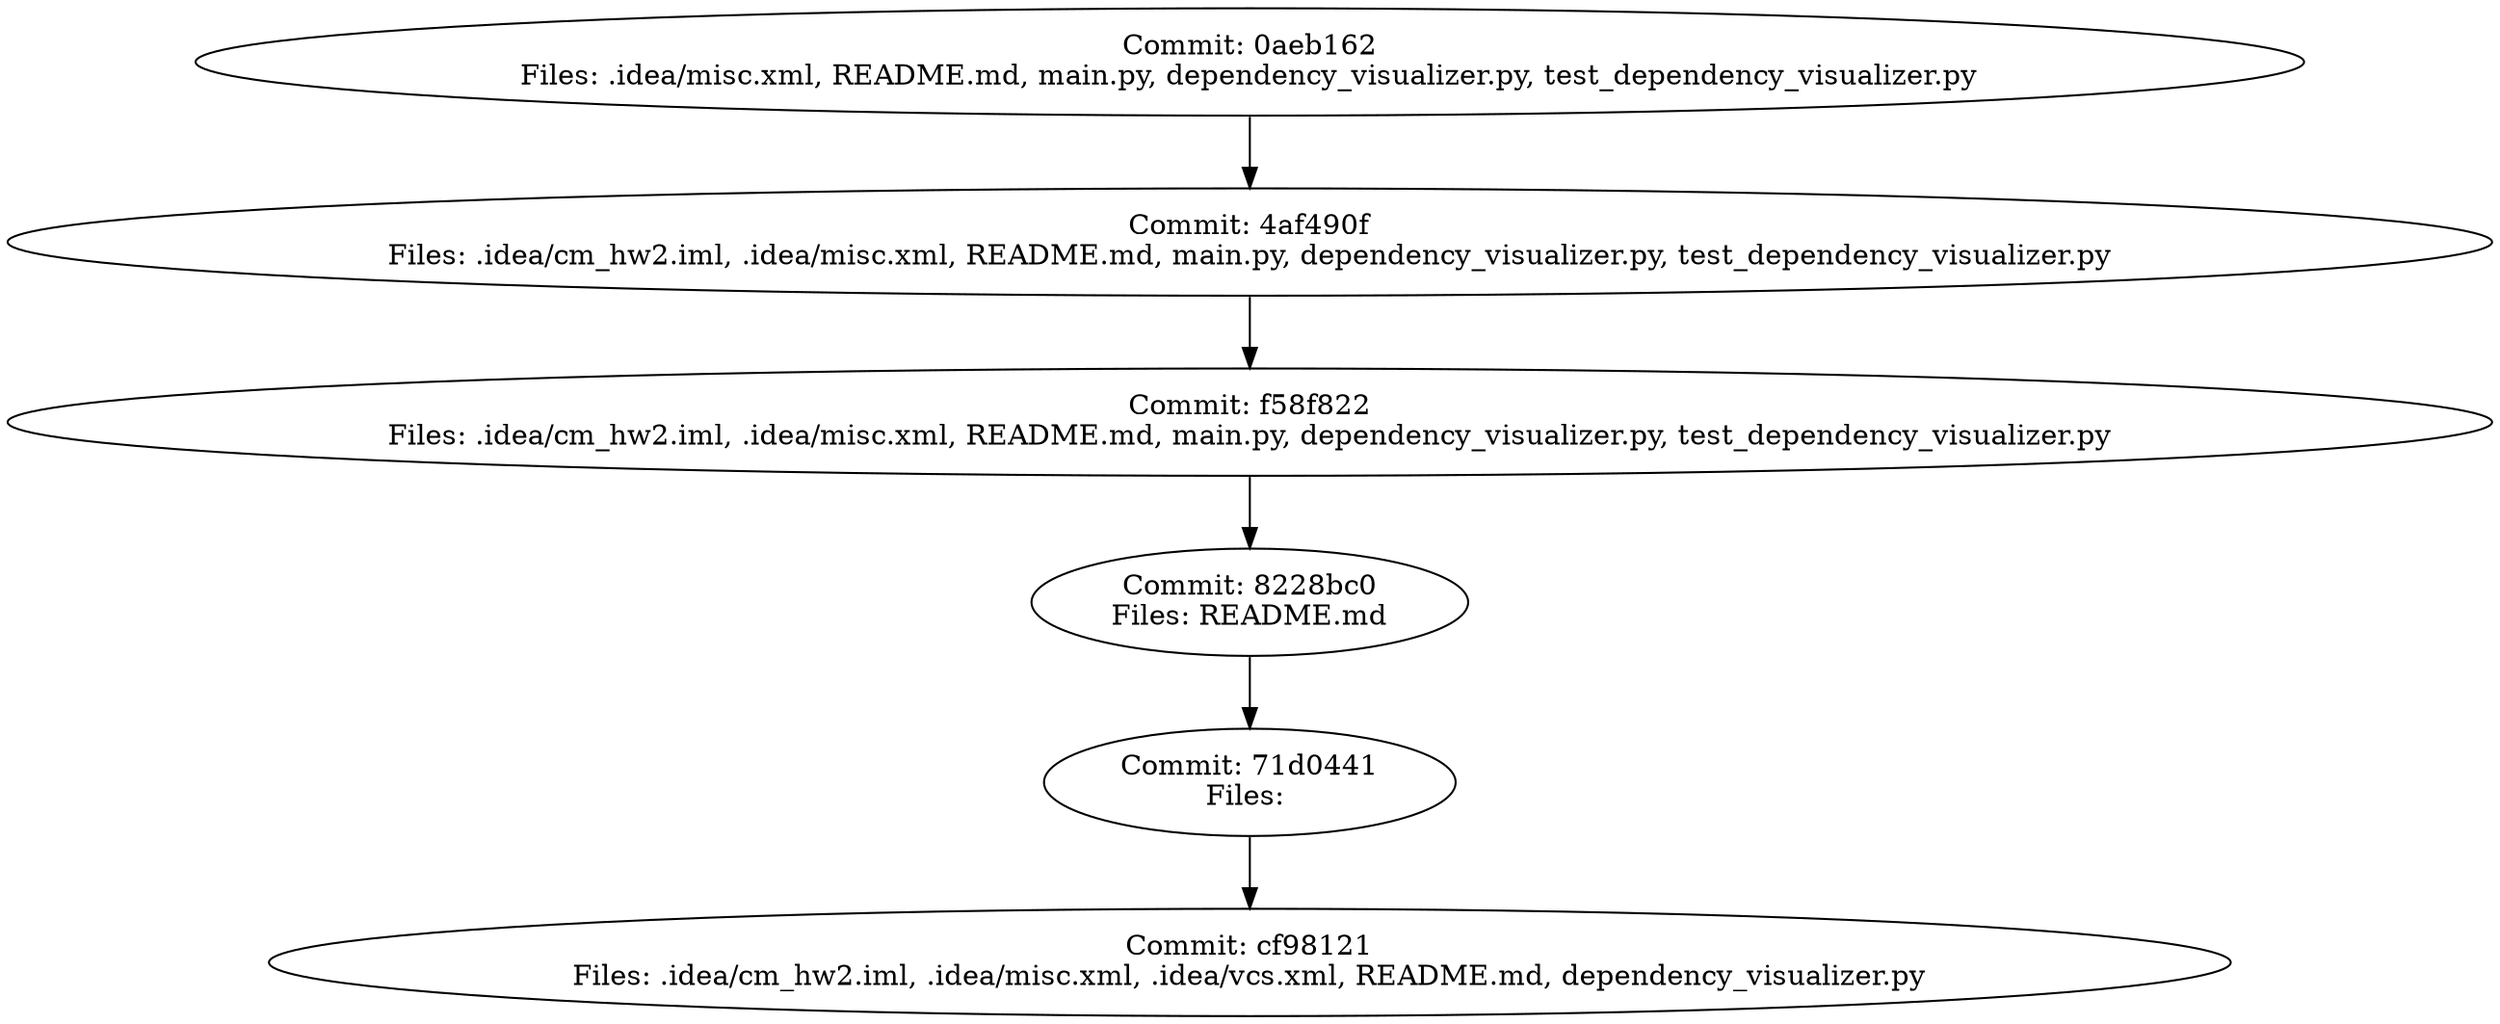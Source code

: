 digraph G {
  "cf98121" [label="Commit: cf98121\nFiles: .idea/cm_hw2.iml, .idea/misc.xml, .idea/vcs.xml, README.md, dependency_visualizer.py"];
  "71d0441" -> "cf98121";
  "71d0441" [label="Commit: 71d0441\nFiles: "];
  "8228bc0" -> "71d0441";
  "8228bc0" [label="Commit: 8228bc0\nFiles: README.md"];
  "f58f822" -> "8228bc0";
  "f58f822" [label="Commit: f58f822\nFiles: .idea/cm_hw2.iml, .idea/misc.xml, README.md, main.py, dependency_visualizer.py, test_dependency_visualizer.py"];
  "4af490f" -> "f58f822";
  "4af490f" [label="Commit: 4af490f\nFiles: .idea/cm_hw2.iml, .idea/misc.xml, README.md, main.py, dependency_visualizer.py, test_dependency_visualizer.py"];
  "0aeb162" -> "4af490f";
  "0aeb162" [label="Commit: 0aeb162\nFiles: .idea/misc.xml, README.md, main.py, dependency_visualizer.py, test_dependency_visualizer.py"];
}
